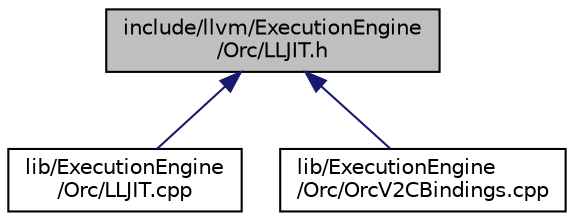digraph "include/llvm/ExecutionEngine/Orc/LLJIT.h"
{
 // LATEX_PDF_SIZE
  bgcolor="transparent";
  edge [fontname="Helvetica",fontsize="10",labelfontname="Helvetica",labelfontsize="10"];
  node [fontname="Helvetica",fontsize="10",shape=record];
  Node1 [label="include/llvm/ExecutionEngine\l/Orc/LLJIT.h",height=0.2,width=0.4,color="black", fillcolor="grey75", style="filled", fontcolor="black",tooltip=" "];
  Node1 -> Node2 [dir="back",color="midnightblue",fontsize="10",style="solid",fontname="Helvetica"];
  Node2 [label="lib/ExecutionEngine\l/Orc/LLJIT.cpp",height=0.2,width=0.4,color="black",URL="$LLJIT_8cpp.html",tooltip=" "];
  Node1 -> Node3 [dir="back",color="midnightblue",fontsize="10",style="solid",fontname="Helvetica"];
  Node3 [label="lib/ExecutionEngine\l/Orc/OrcV2CBindings.cpp",height=0.2,width=0.4,color="black",URL="$OrcV2CBindings_8cpp.html",tooltip=" "];
}
